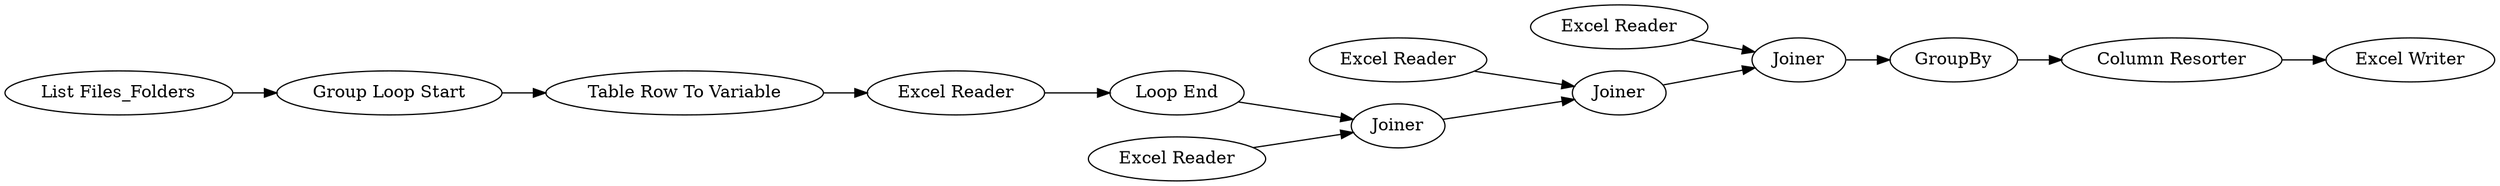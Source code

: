 digraph {
	"-5512545618185239012_10" [label=Joiner]
	"-5512545618185239012_11" [label="Excel Reader"]
	"-5512545618185239012_2" [label="Group Loop Start"]
	"-5512545618185239012_3" [label="Table Row To Variable"]
	"-5512545618185239012_7" [label=Joiner]
	"-5512545618185239012_26" [label="Excel Reader"]
	"-5512545618185239012_1" [label="List Files_Folders"]
	"-5512545618185239012_4" [label="Excel Reader"]
	"-5512545618185239012_5" [label="Loop End"]
	"-5512545618185239012_28" [label="Column Resorter"]
	"-5512545618185239012_17" [label="Excel Writer"]
	"-5512545618185239012_27" [label=Joiner]
	"-5512545618185239012_8" [label="Excel Reader"]
	"-5512545618185239012_9" [label=GroupBy]
	"-5512545618185239012_26" -> "-5512545618185239012_27"
	"-5512545618185239012_10" -> "-5512545618185239012_27"
	"-5512545618185239012_8" -> "-5512545618185239012_7"
	"-5512545618185239012_4" -> "-5512545618185239012_5"
	"-5512545618185239012_5" -> "-5512545618185239012_7"
	"-5512545618185239012_3" -> "-5512545618185239012_4"
	"-5512545618185239012_1" -> "-5512545618185239012_2"
	"-5512545618185239012_9" -> "-5512545618185239012_28"
	"-5512545618185239012_7" -> "-5512545618185239012_10"
	"-5512545618185239012_27" -> "-5512545618185239012_9"
	"-5512545618185239012_11" -> "-5512545618185239012_10"
	"-5512545618185239012_2" -> "-5512545618185239012_3"
	"-5512545618185239012_28" -> "-5512545618185239012_17"
	rankdir=LR
}
